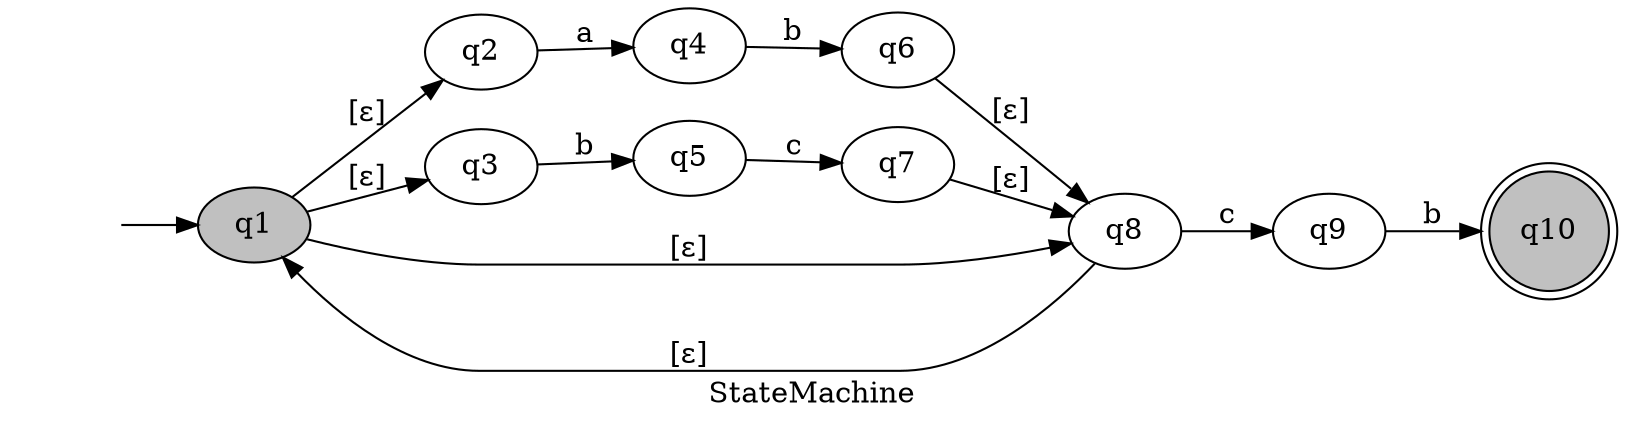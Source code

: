 digraph
{
    label = StateMachine
    rankdir=LR

    node [ fillcolor = white, style = filled ]

    "a846f523-0c5e-44df-a7de-873d8fb980fa" [ label = "", style = invis ]
    q1 [ fillcolor = gray ]
    q10 [ fillcolor = gray, shape = doublecircle ]

    "a846f523-0c5e-44df-a7de-873d8fb980fa" -> q1
    q1 -> q2 [ label = "[ε]" ]
    q1 -> q3 [ label = "[ε]" ]
    q1 -> q8 [ label = "[ε]" ]
    q6 -> q8 [ label = "[ε]" ]
    q7 -> q8 [ label = "[ε]" ]
    q8 -> q1 [ label = "[ε]" ]
    q2 -> q4 [ label = a ]
    q3 -> q5 [ label = b ]
    q4 -> q6 [ label = b ]
    q5 -> q7 [ label = c ]
    q8 -> q9 [ label = c ]
    q9 -> q10 [ label = b ]
}